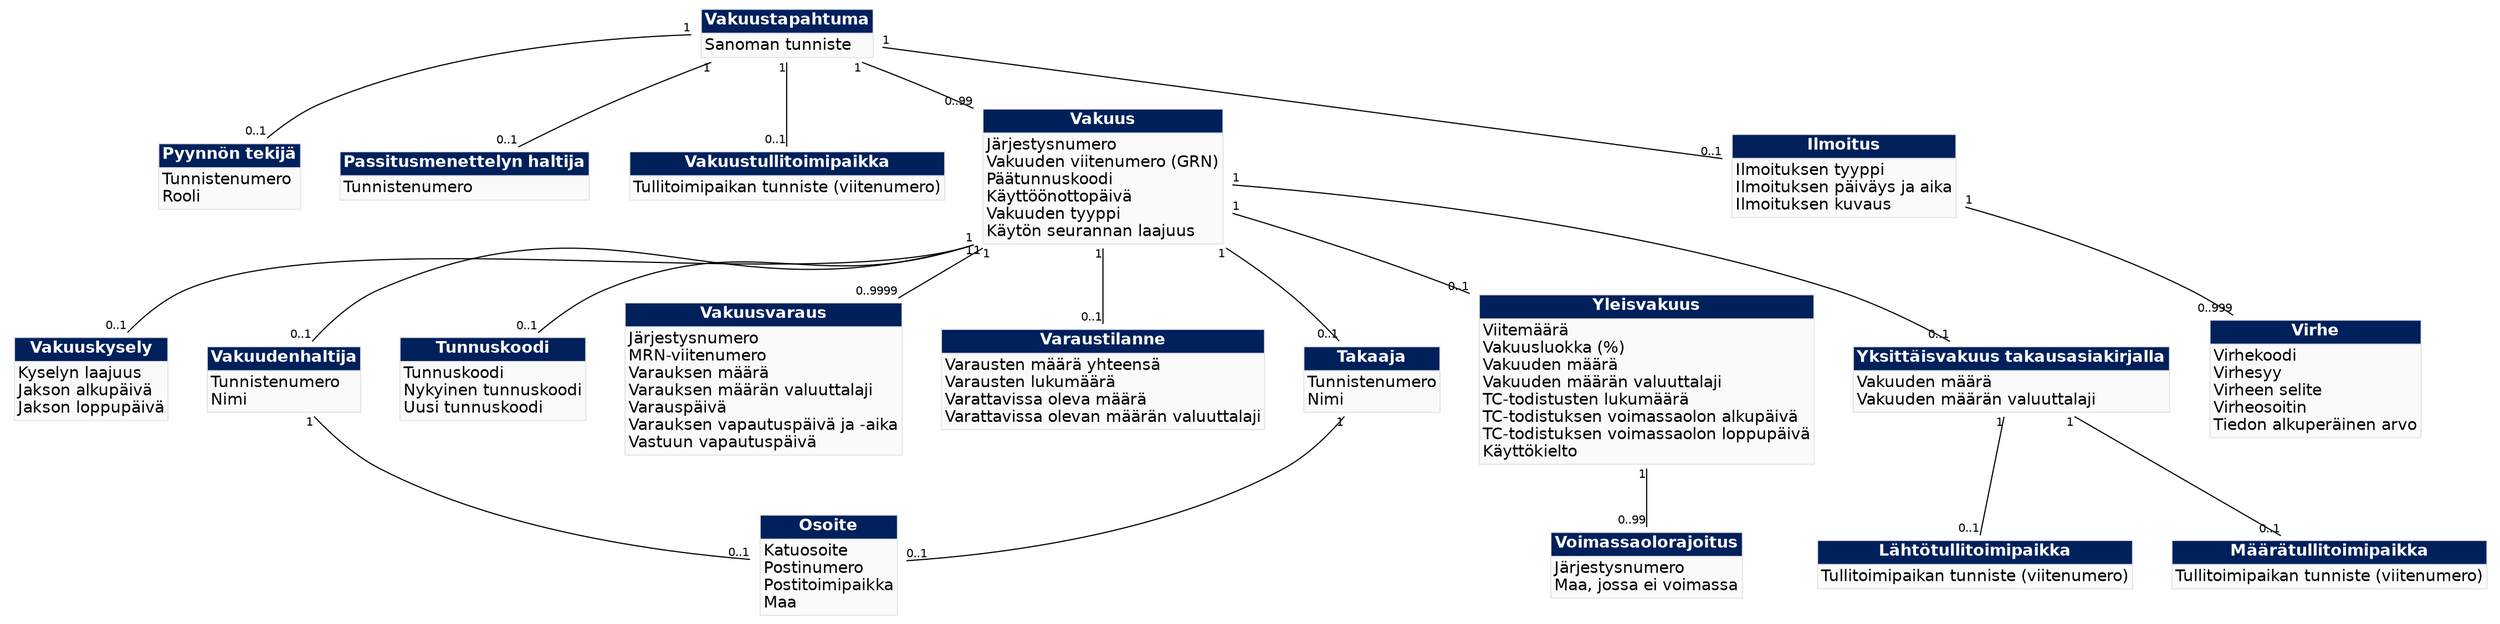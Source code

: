 Graph GuaranteeQuery {
	node [shape=plaintext, fontname = "helvetica"];
	edge [fontname = "helvetica"];
	"GuaranteeOperation" [label=<<table border="0" cellspacing="0" cellborder="1" color="#E3E5E9"><tr><td bgcolor="#00205B"><font color="white"><b>Vakuustapahtuma</b></font></td></tr><tr><td bgcolor="#fafafa" align="left">Sanoman tunniste<br align="left"/></td></tr></table>>];
	"Requester" [label=<<table border="0" cellspacing="0" cellborder="1" color="#E3E5E9"><tr><td bgcolor="#00205B"><font color="white"><b>Pyynnön tekijä</b></font></td></tr><tr><td bgcolor="#fafafa" align="left">Tunnistenumero<br align="left"/>Rooli<br align="left"/></td></tr></table>>];
	"Principal" [label=<<table border="0" cellspacing="0" cellborder="1" color="#E3E5E9"><tr><td bgcolor="#00205B"><font color="white"><b>Passitusmenettelyn haltija</b></font></td></tr><tr><td bgcolor="#fafafa" align="left">Tunnistenumero<br align="left"/></td></tr></table>>];
	"GuaranteeOffice" [label=<<table border="0" cellspacing="0" cellborder="1" color="#E3E5E9"><tr><td bgcolor="#00205B"><font color="white"><b>Vakuustullitoimipaikka</b></font></td></tr><tr><td bgcolor="#fafafa" align="left">Tullitoimipaikan tunniste (viitenumero)<br align="left"/></td></tr></table>>];
	"GuaranteeReference" [label=<<table border="0" cellspacing="0" cellborder="1" color="#E3E5E9"><tr><td bgcolor="#00205B"><font color="white"><b>Vakuus</b></font></td></tr><tr><td bgcolor="#fafafa" align="left">Järjestysnumero<br align="left"/>Vakuuden viitenumero (GRN)<br align="left"/>Päätunnuskoodi<br align="left"/>Käyttöönottopäivä<br align="left"/>Vakuuden tyyppi<br align="left"/>Käytön seurannan laajuus<br align="left"/></td></tr></table>>];
	"GuaranteeQuery" [label=<<table border="0" cellspacing="0" cellborder="1" color="#E3E5E9"><tr><td bgcolor="#00205B"><font color="white"><b>Vakuuskysely</b></font></td></tr><tr><td bgcolor="#fafafa" align="left">Kyselyn laajuus<br align="left"/>Jakson alkupäivä<br align="left"/>Jakson loppupäivä<br align="left"/></td></tr></table>>];
	"GuaranteeOwner" [label=<<table border="0" cellspacing="0" cellborder="1" color="#E3E5E9"><tr><td bgcolor="#00205B"><font color="white"><b>Vakuudenhaltija</b></font></td></tr><tr><td bgcolor="#fafafa" align="left">Tunnistenumero<br align="left"/>Nimi<br align="left"/></td></tr></table>>];
	"AccessCode" [label=<<table border="0" cellspacing="0" cellborder="1" color="#E3E5E9"><tr><td bgcolor="#00205B"><font color="white"><b>Tunnuskoodi</b></font></td></tr><tr><td bgcolor="#fafafa" align="left">Tunnuskoodi<br align="left"/>Nykyinen tunnuskoodi<br align="left"/>Uusi tunnuskoodi<br align="left"/></td></tr></table>>];
	"Notification" [label=<<table border="0" cellspacing="0" cellborder="1" color="#E3E5E9"><tr><td bgcolor="#00205B"><font color="white"><b>Ilmoitus</b></font></td></tr><tr><td bgcolor="#fafafa" align="left">Ilmoituksen tyyppi<br align="left"/>Ilmoituksen päiväys ja aika<br align="left"/>Ilmoituksen kuvaus<br align="left"/></td></tr></table>>];
	"Error" [label=<<table border="0" cellspacing="0" cellborder="1" color="#E3E5E9"><tr><td bgcolor="#00205B"><font color="white"><b>Virhe</b></font></td></tr><tr><td bgcolor="#fafafa" align="left">Virhekoodi<br align="left"/>Virhesyy<br align="left"/>Virheen selite<br align="left"/>Virheosoitin<br align="left"/>Tiedon alkuperäinen arvo<br align="left"/></td></tr></table>>];
	"Address" [label=<<table border="0" cellspacing="0" cellborder="1" color="#E3E5E9"><tr><td bgcolor="#00205B"><font color="white"><b>Osoite</b></font></td></tr><tr><td bgcolor="#fafafa" align="left">Katuosoite<br align="left"/>Postinumero<br align="left"/>Postitoimipaikka<br align="left"/>Maa<br align="left"/></td></tr></table>>];
	"Usage" [label=<<table border="0" cellspacing="0" cellborder="1" color="#E3E5E9"><tr><td bgcolor="#00205B"><font color="white"><b>Vakuusvaraus</b></font></td></tr><tr><td bgcolor="#fafafa" align="left">Järjestysnumero<br align="left"/>MRN-viitenumero<br align="left"/>Varauksen määrä<br align="left"/>Varauksen määrän valuuttalaji<br align="left"/>Varauspäivä<br align="left"/>Varauksen vapautuspäivä ja -aika<br align="left"/>Vastuun vapautuspäivä<br align="left"/></td></tr></table>>];
	"Exposure" [label=<<table border="0" cellspacing="0" cellborder="1" color="#E3E5E9"><tr><td bgcolor="#00205B"><font color="white"><b>Varaustilanne</b></font></td></tr><tr><td bgcolor="#fafafa" align="left">Varausten määrä yhteensä<br align="left"/>Varausten lukumäärä<br align="left"/>Varattavissa oleva määrä<br align="left"/>Varattavissa olevan määrän valuuttalaji<br align="left"/></td></tr></table>>];
	"Guarantor" [label=<<table border="0" cellspacing="0" cellborder="1" color="#E3E5E9"><tr><td bgcolor="#00205B"><font color="white"><b>Takaaja</b></font></td></tr><tr><td bgcolor="#fafafa" align="left">Tunnistenumero<br align="left"/>Nimi<br align="left"/></td></tr></table>>];
	"ComprehensiveGuarantee" [label=<<table border="0" cellspacing="0" cellborder="1" color="#E3E5E9"><tr><td bgcolor="#00205B"><font color="white"><b>Yleisvakuus</b></font></td></tr><tr><td bgcolor="#fafafa" align="left">Viitemäärä<br align="left"/>Vakuusluokka (%)<br align="left"/>Vakuuden määrä<br align="left"/>Vakuuden määrän valuuttalaji<br align="left"/>TC-todistusten lukumäärä<br align="left"/>TC-todistuksen voimassaolon alkupäivä<br align="left"/>TC-todistuksen voimassaolon loppupäivä<br align="left"/>Käyttökielto<br align="left"/></td></tr></table>>];
	"ValidityLimitation" [label=<<table border="0" cellspacing="0" cellborder="1" color="#E3E5E9"><tr><td bgcolor="#00205B"><font color="white"><b>Voimassaolorajoitus</b></font></td></tr><tr><td bgcolor="#fafafa" align="left">Järjestysnumero<br align="left"/>Maa, jossa ei voimassa<br align="left"/></td></tr></table>>];
	"GuaranteeIndividualGuarantee" [label=<<table border="0" cellspacing="0" cellborder="1" color="#E3E5E9"><tr><td bgcolor="#00205B"><font color="white"><b>Yksittäisvakuus takausasiakirjalla</b></font></td></tr><tr><td bgcolor="#fafafa" align="left">Vakuuden määrä<br align="left"/>Vakuuden määrän valuuttalaji<br align="left"/></td></tr></table>>];
	"DepartureOffice" [label=<<table border="0" cellspacing="0" cellborder="1" color="#E3E5E9"><tr><td bgcolor="#00205B"><font color="white"><b>Lähtötullitoimipaikka</b></font></td></tr><tr><td bgcolor="#fafafa" align="left">Tullitoimipaikan tunniste (viitenumero)<br align="left"/></td></tr></table>>];
	"DestinationOffice" [label=<<table border="0" cellspacing="0" cellborder="1" color="#E3E5E9"><tr><td bgcolor="#00205B"><font color="white"><b>Määrätullitoimipaikka</b></font></td></tr><tr><td bgcolor="#fafafa" align="left">Tullitoimipaikan tunniste (viitenumero)<br align="left"/></td></tr></table>>];
	"GuaranteeOperation" -- "Requester" [headlabel="0..1", taillabel="1" fontsize=10]
	"GuaranteeOperation" -- "Principal" [headlabel="0..1", taillabel="1" fontsize=10]
	"GuaranteeOperation" -- "GuaranteeOffice" [headlabel="0..1", taillabel="1" fontsize=10]
	"GuaranteeOperation" -- "GuaranteeReference" [headlabel="0..99", taillabel="1" fontsize=10]
	"GuaranteeReference" -- "GuaranteeQuery" [headlabel="0..1", taillabel="1" fontsize=10]
	"GuaranteeReference" -- "GuaranteeOwner" [headlabel="0..1", taillabel="1" fontsize=10]
	"GuaranteeReference" -- "AccessCode" [headlabel="0..1", taillabel="1" fontsize=10]
	"GuaranteeOperation" -- "Notification" [headlabel="0..1", taillabel="1" fontsize=10]
	"Notification" -- "Error" [headlabel="0..999", taillabel="1" fontsize=10]
	"GuaranteeOwner" -- "Address" [headlabel="0..1", taillabel="1" fontsize=10]
	"GuaranteeReference" -- "Usage" [headlabel="0..9999", taillabel="1" fontsize=10]
	"GuaranteeReference" -- "Exposure" [headlabel="0..1", taillabel="1" fontsize=10]
	"GuaranteeReference" -- "Guarantor" [headlabel="0..1", taillabel="1" fontsize=10]
	"Guarantor" -- "Address" [headlabel="0..1", taillabel="1" fontsize=10]
	"GuaranteeReference" -- "ComprehensiveGuarantee" [headlabel="0..1", taillabel="1" fontsize=10]
	"ComprehensiveGuarantee" -- "ValidityLimitation" [headlabel="0..99", taillabel="1" fontsize=10]
	"GuaranteeReference" -- "GuaranteeIndividualGuarantee" [headlabel="0..1", taillabel="1" fontsize=10]
	"GuaranteeIndividualGuarantee" -- "DepartureOffice" [headlabel="0..1", taillabel="1" fontsize=10]
	"GuaranteeIndividualGuarantee" -- "DestinationOffice" [headlabel="0..1", taillabel="1" fontsize=10]
}